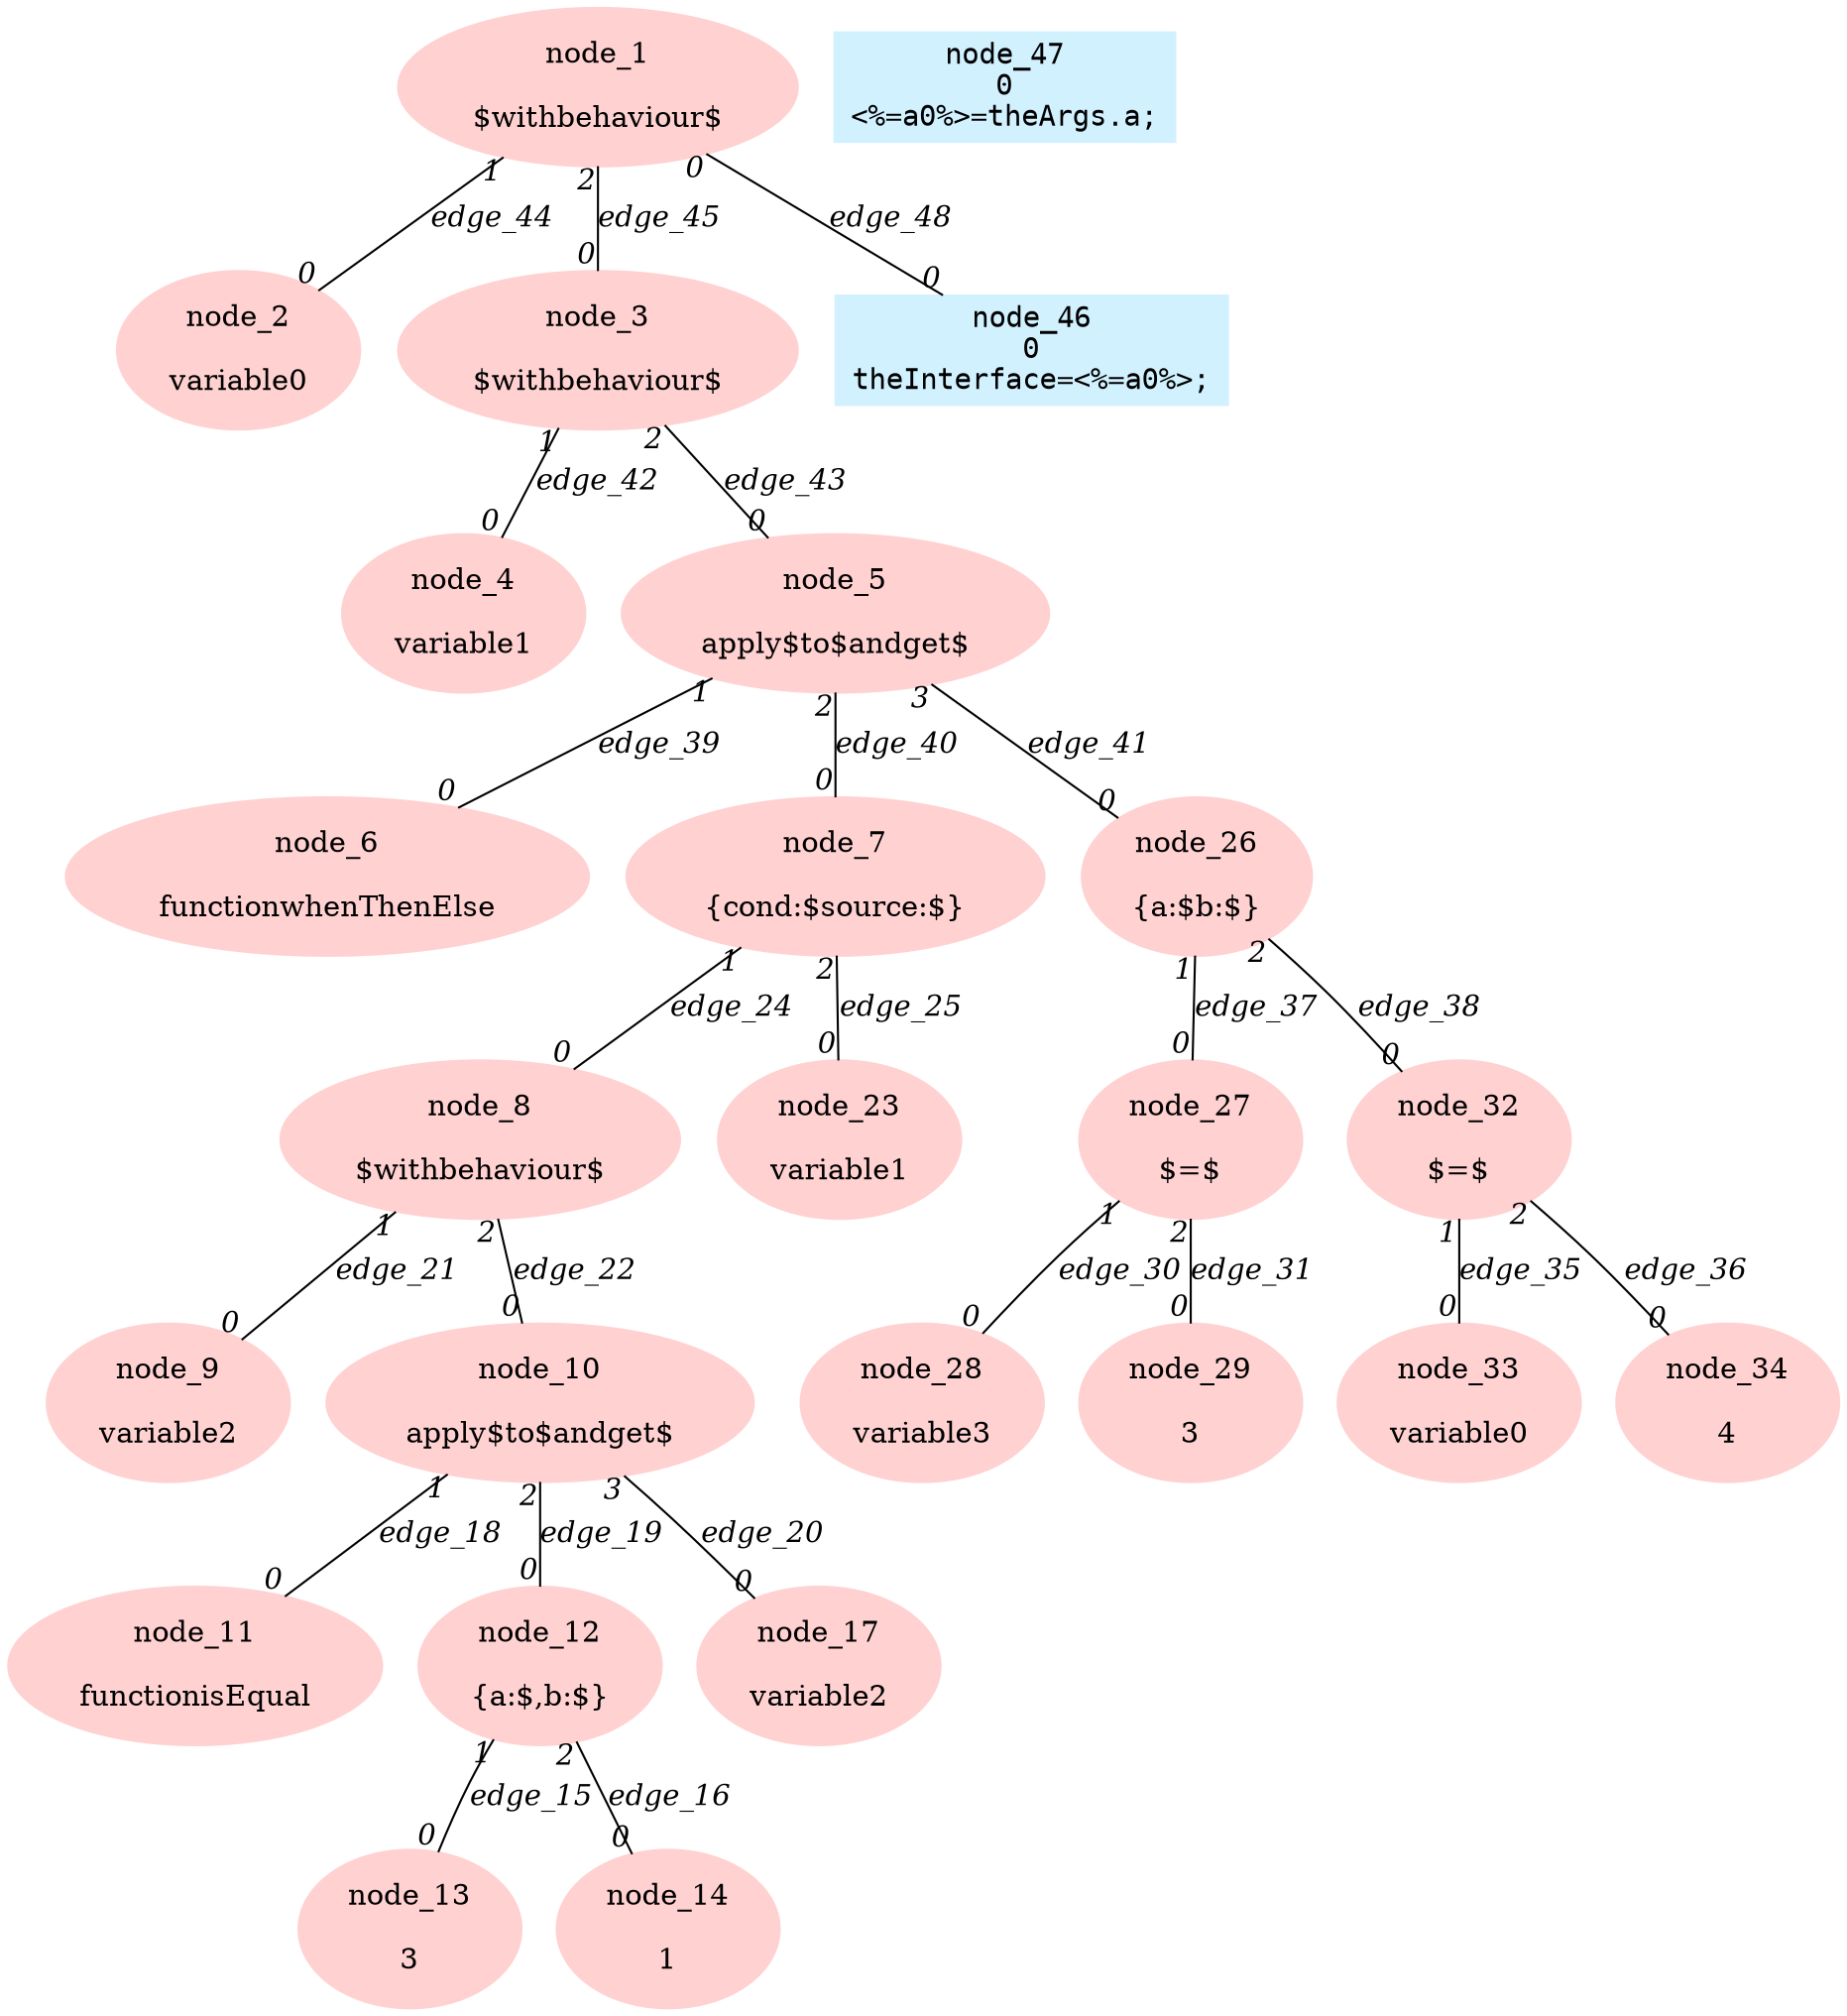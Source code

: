 digraph g{node_1 [shape=ellipse, style=filled, color="#ffd1d1", label="node_1

$withbehaviour$" ]
node_2 [shape=ellipse, style=filled, color="#ffd1d1", label="node_2

variable0" ]
node_3 [shape=ellipse, style=filled, color="#ffd1d1", label="node_3

$withbehaviour$" ]
node_4 [shape=ellipse, style=filled, color="#ffd1d1", label="node_4

variable1" ]
node_5 [shape=ellipse, style=filled, color="#ffd1d1", label="node_5

apply$to$andget$" ]
node_6 [shape=ellipse, style=filled, color="#ffd1d1", label="node_6

functionwhenThenElse" ]
node_7 [shape=ellipse, style=filled, color="#ffd1d1", label="node_7

{cond:$source:$}" ]
node_8 [shape=ellipse, style=filled, color="#ffd1d1", label="node_8

$withbehaviour$" ]
node_9 [shape=ellipse, style=filled, color="#ffd1d1", label="node_9

variable2" ]
node_10 [shape=ellipse, style=filled, color="#ffd1d1", label="node_10

apply$to$andget$" ]
node_11 [shape=ellipse, style=filled, color="#ffd1d1", label="node_11

functionisEqual" ]
node_12 [shape=ellipse, style=filled, color="#ffd1d1", label="node_12

{a:$,b:$}" ]
node_13 [shape=ellipse, style=filled, color="#ffd1d1", label="node_13

3" ]
node_14 [shape=ellipse, style=filled, color="#ffd1d1", label="node_14

1" ]
node_17 [shape=ellipse, style=filled, color="#ffd1d1", label="node_17

variable2" ]
node_23 [shape=ellipse, style=filled, color="#ffd1d1", label="node_23

variable1" ]
node_26 [shape=ellipse, style=filled, color="#ffd1d1", label="node_26

{a:$b:$}" ]
node_27 [shape=ellipse, style=filled, color="#ffd1d1", label="node_27

$=$" ]
node_28 [shape=ellipse, style=filled, color="#ffd1d1", label="node_28

variable3" ]
node_29 [shape=ellipse, style=filled, color="#ffd1d1", label="node_29

3" ]
node_32 [shape=ellipse, style=filled, color="#ffd1d1", label="node_32

$=$" ]
node_33 [shape=ellipse, style=filled, color="#ffd1d1", label="node_33

variable0" ]
node_34 [shape=ellipse, style=filled, color="#ffd1d1", label="node_34

4" ]
node_46 [shape=box, style=filled, color="#d1f1ff", fontname="Courier", label="node_46
0
theInterface=<%=a0%>;
" ]
node_47 [shape=box, style=filled, color="#d1f1ff", fontname="Courier", label="node_47
0
<%=a0%>=theArgs.a;
" ]
node_12 -> node_13 [dir=none, arrowHead=none, fontname="Times-Italic", label="edge_15",  headlabel="0", taillabel="1" ]
node_12 -> node_14 [dir=none, arrowHead=none, fontname="Times-Italic", label="edge_16",  headlabel="0", taillabel="2" ]
node_10 -> node_11 [dir=none, arrowHead=none, fontname="Times-Italic", label="edge_18",  headlabel="0", taillabel="1" ]
node_10 -> node_12 [dir=none, arrowHead=none, fontname="Times-Italic", label="edge_19",  headlabel="0", taillabel="2" ]
node_10 -> node_17 [dir=none, arrowHead=none, fontname="Times-Italic", label="edge_20",  headlabel="0", taillabel="3" ]
node_8 -> node_9 [dir=none, arrowHead=none, fontname="Times-Italic", label="edge_21",  headlabel="0", taillabel="1" ]
node_8 -> node_10 [dir=none, arrowHead=none, fontname="Times-Italic", label="edge_22",  headlabel="0", taillabel="2" ]
node_7 -> node_8 [dir=none, arrowHead=none, fontname="Times-Italic", label="edge_24",  headlabel="0", taillabel="1" ]
node_7 -> node_23 [dir=none, arrowHead=none, fontname="Times-Italic", label="edge_25",  headlabel="0", taillabel="2" ]
node_27 -> node_28 [dir=none, arrowHead=none, fontname="Times-Italic", label="edge_30",  headlabel="0", taillabel="1" ]
node_27 -> node_29 [dir=none, arrowHead=none, fontname="Times-Italic", label="edge_31",  headlabel="0", taillabel="2" ]
node_32 -> node_33 [dir=none, arrowHead=none, fontname="Times-Italic", label="edge_35",  headlabel="0", taillabel="1" ]
node_32 -> node_34 [dir=none, arrowHead=none, fontname="Times-Italic", label="edge_36",  headlabel="0", taillabel="2" ]
node_26 -> node_27 [dir=none, arrowHead=none, fontname="Times-Italic", label="edge_37",  headlabel="0", taillabel="1" ]
node_26 -> node_32 [dir=none, arrowHead=none, fontname="Times-Italic", label="edge_38",  headlabel="0", taillabel="2" ]
node_5 -> node_6 [dir=none, arrowHead=none, fontname="Times-Italic", label="edge_39",  headlabel="0", taillabel="1" ]
node_5 -> node_7 [dir=none, arrowHead=none, fontname="Times-Italic", label="edge_40",  headlabel="0", taillabel="2" ]
node_5 -> node_26 [dir=none, arrowHead=none, fontname="Times-Italic", label="edge_41",  headlabel="0", taillabel="3" ]
node_3 -> node_4 [dir=none, arrowHead=none, fontname="Times-Italic", label="edge_42",  headlabel="0", taillabel="1" ]
node_3 -> node_5 [dir=none, arrowHead=none, fontname="Times-Italic", label="edge_43",  headlabel="0", taillabel="2" ]
node_1 -> node_2 [dir=none, arrowHead=none, fontname="Times-Italic", label="edge_44",  headlabel="0", taillabel="1" ]
node_1 -> node_3 [dir=none, arrowHead=none, fontname="Times-Italic", label="edge_45",  headlabel="0", taillabel="2" ]
node_1 -> node_46 [dir=none, arrowHead=none, fontname="Times-Italic", label="edge_48",  headlabel="0", taillabel="0" ]
}